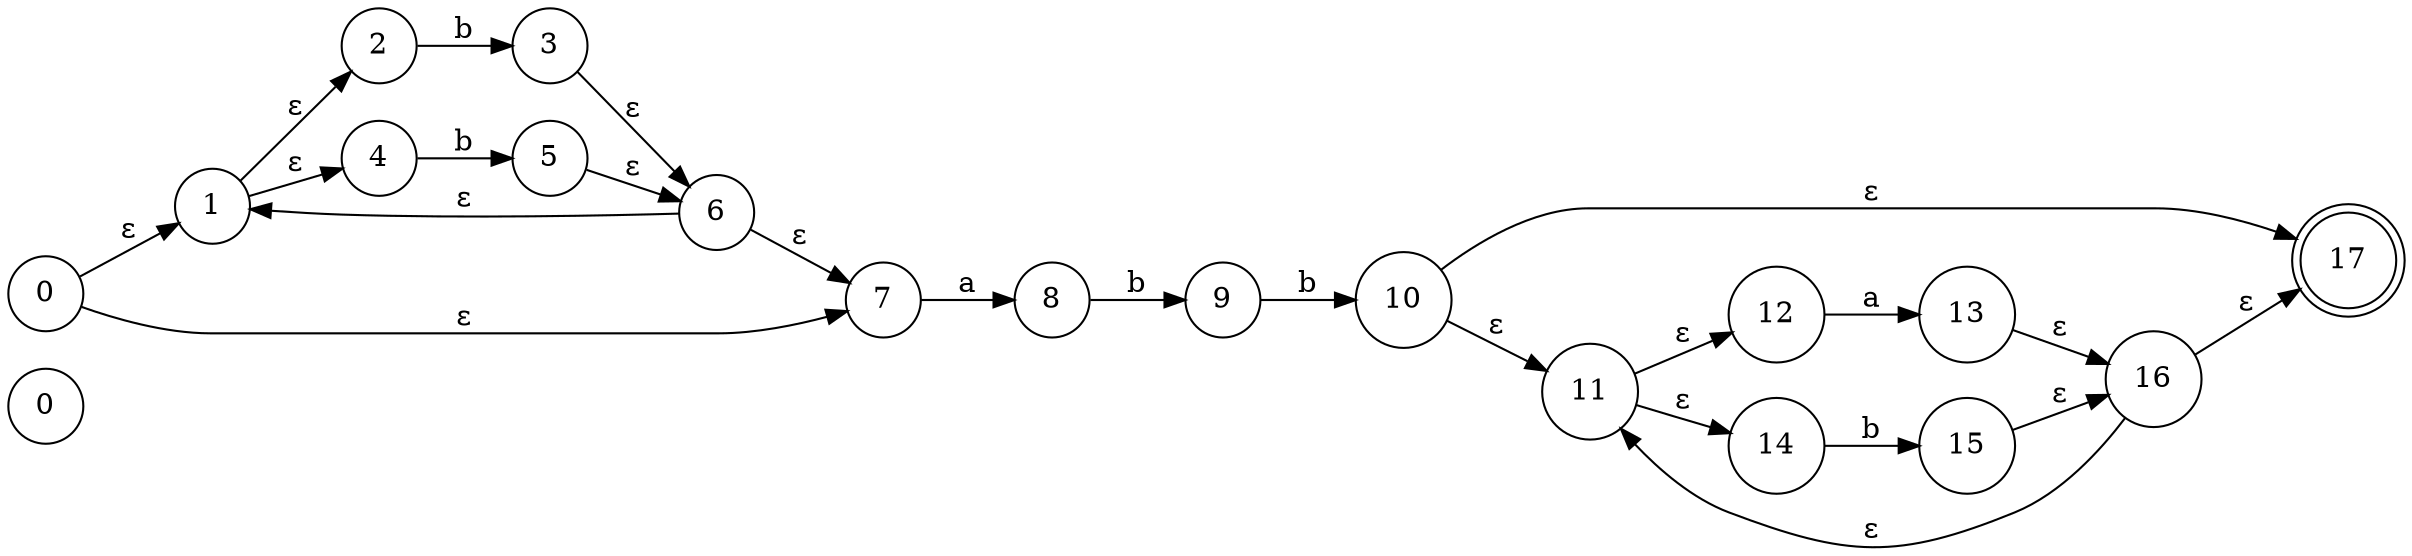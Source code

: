 // resultado
digraph AFN {
	graph [rankdir=LR]
	2107392320384 [label=0 shape=circle]
	2107392320432 [label=0 shape=circle]
	2107392321152 [label=1 shape=circle]
	2107392322064 [label=6 shape=circle]
	2107392321200 [label=2 shape=circle]
	2107392321296 [label=3 shape=circle]
	2107392321680 [label=4 shape=circle]
	2107392321776 [label=5 shape=circle]
	2107392322640 [label=7 shape=circle]
	2107392320720 [label=8 shape=circle]
	2107392319616 [label=9 shape=circle]
	2107392319184 [label=10 shape=circle]
	2107392323504 [label=17 shape=doublecircle]
	2107392323408 [label=11 shape=circle]
	2107392324464 [label=16 shape=circle]
	2107392323600 [label=12 shape=circle]
	2107392323696 [label=13 shape=circle]
	2107392324080 [label=14 shape=circle]
	2107392324176 [label=15 shape=circle]
	2107392320432 -> 2107392321152 [label="ε"]
	2107392320432 -> 2107392322640 [label="ε"]
	2107392321152 -> 2107392321200 [label="ε"]
	2107392321152 -> 2107392321680 [label="ε"]
	2107392322064 -> 2107392322640 [label="ε"]
	2107392322064 -> 2107392321152 [label="ε"]
	2107392321200 -> 2107392321296 [label=b]
	2107392321296 -> 2107392322064 [label="ε"]
	2107392321680 -> 2107392321776 [label=b]
	2107392321776 -> 2107392322064 [label="ε"]
	2107392322640 -> 2107392320720 [label=a]
	2107392320720 -> 2107392319616 [label=b]
	2107392319616 -> 2107392319184 [label=b]
	2107392319184 -> 2107392323408 [label="ε"]
	2107392319184 -> 2107392323504 [label="ε"]
	2107392323408 -> 2107392323600 [label="ε"]
	2107392323408 -> 2107392324080 [label="ε"]
	2107392324464 -> 2107392323504 [label="ε"]
	2107392324464 -> 2107392323408 [label="ε"]
	2107392323600 -> 2107392323696 [label=a]
	2107392323696 -> 2107392324464 [label="ε"]
	2107392324080 -> 2107392324176 [label=b]
	2107392324176 -> 2107392324464 [label="ε"]
}
